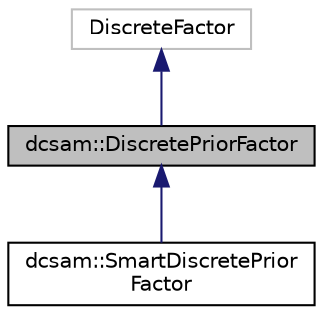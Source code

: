 digraph "dcsam::DiscretePriorFactor"
{
 // LATEX_PDF_SIZE
  edge [fontname="Helvetica",fontsize="10",labelfontname="Helvetica",labelfontsize="10"];
  node [fontname="Helvetica",fontsize="10",shape=record];
  Node1 [label="dcsam::DiscretePriorFactor",height=0.2,width=0.4,color="black", fillcolor="grey75", style="filled", fontcolor="black",tooltip="Implementation of a discrete prior factor."];
  Node2 -> Node1 [dir="back",color="midnightblue",fontsize="10",style="solid",fontname="Helvetica"];
  Node2 [label="DiscreteFactor",height=0.2,width=0.4,color="grey75", fillcolor="white", style="filled",tooltip=" "];
  Node1 -> Node3 [dir="back",color="midnightblue",fontsize="10",style="solid",fontname="Helvetica"];
  Node3 [label="dcsam::SmartDiscretePrior\lFactor",height=0.2,width=0.4,color="black", fillcolor="white", style="filled",URL="$classdcsam_1_1_smart_discrete_prior_factor.html",tooltip="Implementation of a \"smart\" updateable discrete prior factor."];
}
